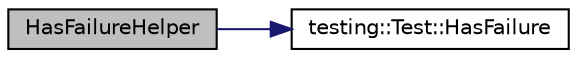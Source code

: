 digraph "HasFailureHelper"
{
 // LATEX_PDF_SIZE
  bgcolor="transparent";
  edge [fontname="Helvetica",fontsize="10",labelfontname="Helvetica",labelfontsize="10"];
  node [fontname="Helvetica",fontsize="10",shape=record];
  rankdir="LR";
  Node1 [label="HasFailureHelper",height=0.2,width=0.4,color="black", fillcolor="grey75", style="filled", fontcolor="black",tooltip=" "];
  Node1 -> Node2 [color="midnightblue",fontsize="10",style="solid",fontname="Helvetica"];
  Node2 [label="testing::Test::HasFailure",height=0.2,width=0.4,color="black",URL="$classtesting_1_1Test.html#a7a00be7dd0a6bfdc8d47a1b784623613",tooltip=" "];
}
